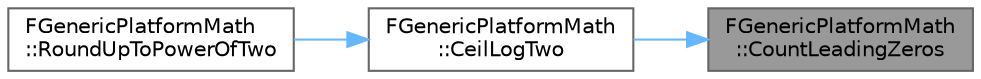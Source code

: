 digraph "FGenericPlatformMath::CountLeadingZeros"
{
 // INTERACTIVE_SVG=YES
 // LATEX_PDF_SIZE
  bgcolor="transparent";
  edge [fontname=Helvetica,fontsize=10,labelfontname=Helvetica,labelfontsize=10];
  node [fontname=Helvetica,fontsize=10,shape=box,height=0.2,width=0.4];
  rankdir="RL";
  Node1 [id="Node000001",label="FGenericPlatformMath\l::CountLeadingZeros",height=0.2,width=0.4,color="gray40", fillcolor="grey60", style="filled", fontcolor="black",tooltip="Counts the number of leading zeros in the bit representation of the 32-bit value."];
  Node1 -> Node2 [id="edge1_Node000001_Node000002",dir="back",color="steelblue1",style="solid",tooltip=" "];
  Node2 [id="Node000002",label="FGenericPlatformMath\l::CeilLogTwo",height=0.2,width=0.4,color="grey40", fillcolor="white", style="filled",URL="$dd/d7b/structFGenericPlatformMath.html#a27b9f1ac639b480ca13c33d07d766e35",tooltip="Returns smallest N such that (1<<N)>=Arg."];
  Node2 -> Node3 [id="edge2_Node000002_Node000003",dir="back",color="steelblue1",style="solid",tooltip=" "];
  Node3 [id="Node000003",label="FGenericPlatformMath\l::RoundUpToPowerOfTwo",height=0.2,width=0.4,color="grey40", fillcolor="white", style="filled",URL="$dd/d7b/structFGenericPlatformMath.html#a3f9b37e51bcae284742f23d7fd65a64e",tooltip=" "];
}
